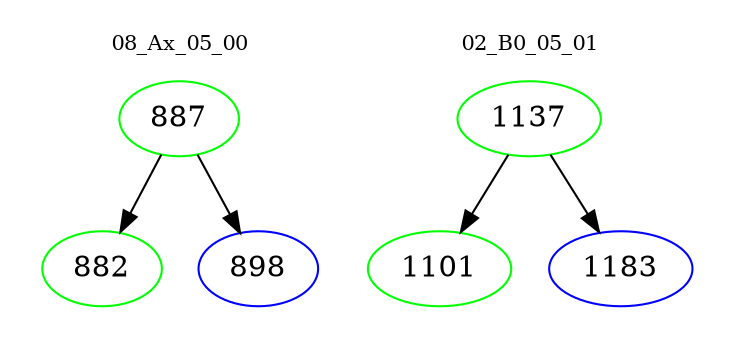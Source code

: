 digraph{
subgraph cluster_0 {
color = white
label = "08_Ax_05_00";
fontsize=10;
T0_887 [label="887", color="green"]
T0_887 -> T0_882 [color="black"]
T0_882 [label="882", color="green"]
T0_887 -> T0_898 [color="black"]
T0_898 [label="898", color="blue"]
}
subgraph cluster_1 {
color = white
label = "02_B0_05_01";
fontsize=10;
T1_1137 [label="1137", color="green"]
T1_1137 -> T1_1101 [color="black"]
T1_1101 [label="1101", color="green"]
T1_1137 -> T1_1183 [color="black"]
T1_1183 [label="1183", color="blue"]
}
}
